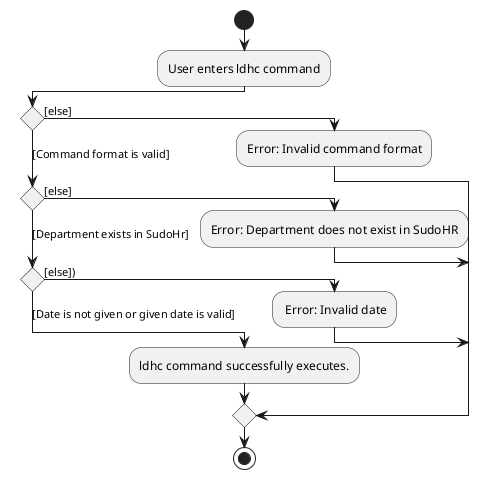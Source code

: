 @startuml
!pragma useVerticalIf on
start
:User enters ldhc command;
if () then ([else])
  :Error: Invalid command format;
([Command format is valid])elseif () then ([else])
  :Error: Department does not exist in SudoHR;
([Department exists in SudoHr]) elseif () then ([else]))
    : Error: Invalid date;
else ([Date is not given or given date is valid])
    :ldhc command successfully executes.;
endif
stop

@enduml
